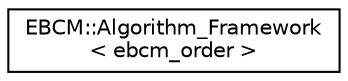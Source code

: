 digraph "Graphical Class Hierarchy"
{
  edge [fontname="Helvetica",fontsize="10",labelfontname="Helvetica",labelfontsize="10"];
  node [fontname="Helvetica",fontsize="10",shape=record];
  rankdir="LR";
  Node0 [label="EBCM::Algorithm_Framework\l\< ebcm_order \>",height=0.2,width=0.4,color="black", fillcolor="white", style="filled",URL="$classEBCM_1_1Algorithm__Framework.html"];
}
